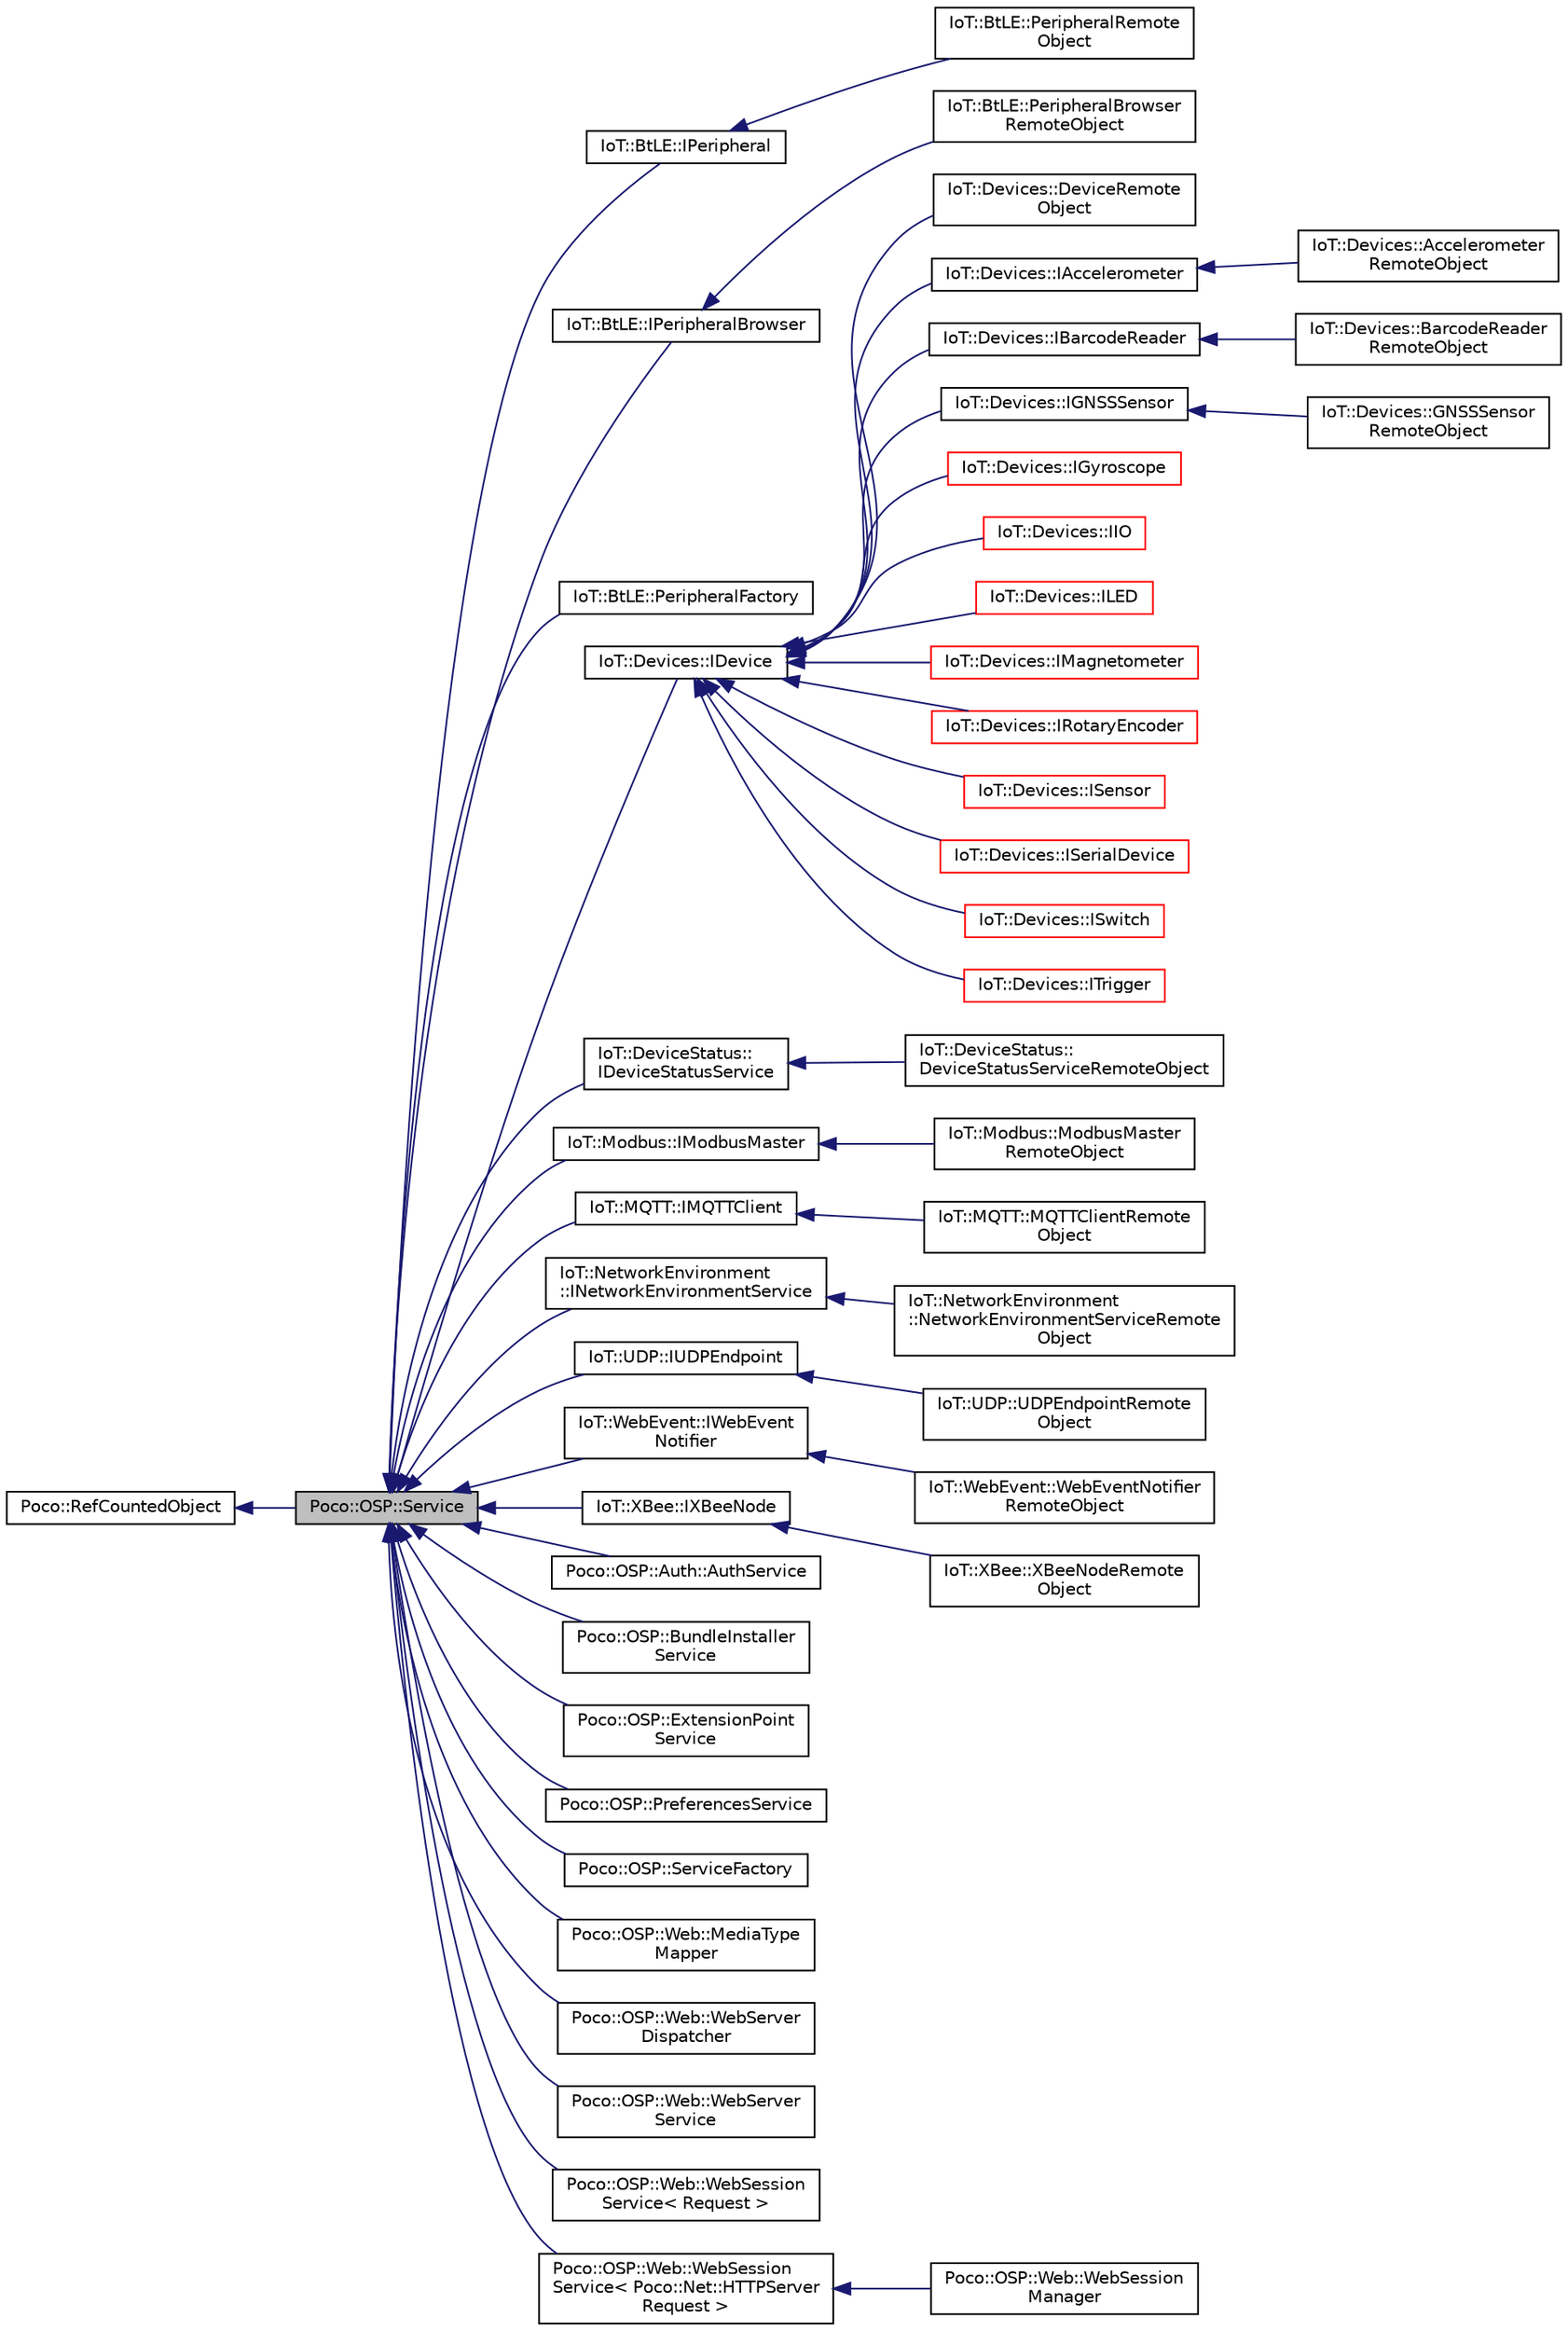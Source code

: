 digraph "Poco::OSP::Service"
{
 // LATEX_PDF_SIZE
  edge [fontname="Helvetica",fontsize="10",labelfontname="Helvetica",labelfontsize="10"];
  node [fontname="Helvetica",fontsize="10",shape=record];
  rankdir="LR";
  Node1 [label="Poco::OSP::Service",height=0.2,width=0.4,color="black", fillcolor="grey75", style="filled", fontcolor="black",tooltip=" "];
  Node2 -> Node1 [dir="back",color="midnightblue",fontsize="10",style="solid"];
  Node2 [label="Poco::RefCountedObject",height=0.2,width=0.4,color="black", fillcolor="white", style="filled",URL="$classPoco_1_1RefCountedObject.html",tooltip=" "];
  Node1 -> Node3 [dir="back",color="midnightblue",fontsize="10",style="solid"];
  Node3 [label="IoT::BtLE::IPeripheral",height=0.2,width=0.4,color="black", fillcolor="white", style="filled",URL="$classIoT_1_1BtLE_1_1IPeripheral.html",tooltip=" "];
  Node3 -> Node4 [dir="back",color="midnightblue",fontsize="10",style="solid"];
  Node4 [label="IoT::BtLE::PeripheralRemote\lObject",height=0.2,width=0.4,color="black", fillcolor="white", style="filled",URL="$classIoT_1_1BtLE_1_1PeripheralRemoteObject.html",tooltip=" "];
  Node1 -> Node5 [dir="back",color="midnightblue",fontsize="10",style="solid"];
  Node5 [label="IoT::BtLE::IPeripheralBrowser",height=0.2,width=0.4,color="black", fillcolor="white", style="filled",URL="$classIoT_1_1BtLE_1_1IPeripheralBrowser.html",tooltip="This class provides browsing for available Bluetooth LE devices."];
  Node5 -> Node6 [dir="back",color="midnightblue",fontsize="10",style="solid"];
  Node6 [label="IoT::BtLE::PeripheralBrowser\lRemoteObject",height=0.2,width=0.4,color="black", fillcolor="white", style="filled",URL="$classIoT_1_1BtLE_1_1PeripheralBrowserRemoteObject.html",tooltip="This class provides browsing for available Bluetooth LE devices."];
  Node1 -> Node7 [dir="back",color="midnightblue",fontsize="10",style="solid"];
  Node7 [label="IoT::BtLE::PeripheralFactory",height=0.2,width=0.4,color="black", fillcolor="white", style="filled",URL="$classIoT_1_1BtLE_1_1PeripheralFactory.html",tooltip=" "];
  Node1 -> Node8 [dir="back",color="midnightblue",fontsize="10",style="solid"];
  Node8 [label="IoT::Devices::IDevice",height=0.2,width=0.4,color="black", fillcolor="white", style="filled",URL="$classIoT_1_1Devices_1_1IDevice.html",tooltip=" "];
  Node8 -> Node9 [dir="back",color="midnightblue",fontsize="10",style="solid"];
  Node9 [label="IoT::Devices::DeviceRemote\lObject",height=0.2,width=0.4,color="black", fillcolor="white", style="filled",URL="$classIoT_1_1Devices_1_1DeviceRemoteObject.html",tooltip=" "];
  Node8 -> Node10 [dir="back",color="midnightblue",fontsize="10",style="solid"];
  Node10 [label="IoT::Devices::IAccelerometer",height=0.2,width=0.4,color="black", fillcolor="white", style="filled",URL="$classIoT_1_1Devices_1_1IAccelerometer.html",tooltip="The interface for three-axis Accelerometers."];
  Node10 -> Node11 [dir="back",color="midnightblue",fontsize="10",style="solid"];
  Node11 [label="IoT::Devices::Accelerometer\lRemoteObject",height=0.2,width=0.4,color="black", fillcolor="white", style="filled",URL="$classIoT_1_1Devices_1_1AccelerometerRemoteObject.html",tooltip="The interface for three-axis Accelerometers."];
  Node8 -> Node12 [dir="back",color="midnightblue",fontsize="10",style="solid"];
  Node12 [label="IoT::Devices::IBarcodeReader",height=0.2,width=0.4,color="black", fillcolor="white", style="filled",URL="$classIoT_1_1Devices_1_1IBarcodeReader.html",tooltip=" "];
  Node12 -> Node13 [dir="back",color="midnightblue",fontsize="10",style="solid"];
  Node13 [label="IoT::Devices::BarcodeReader\lRemoteObject",height=0.2,width=0.4,color="black", fillcolor="white", style="filled",URL="$classIoT_1_1Devices_1_1BarcodeReaderRemoteObject.html",tooltip=" "];
  Node8 -> Node14 [dir="back",color="midnightblue",fontsize="10",style="solid"];
  Node14 [label="IoT::Devices::IGNSSSensor",height=0.2,width=0.4,color="black", fillcolor="white", style="filled",URL="$classIoT_1_1Devices_1_1IGNSSSensor.html",tooltip=" "];
  Node14 -> Node15 [dir="back",color="midnightblue",fontsize="10",style="solid"];
  Node15 [label="IoT::Devices::GNSSSensor\lRemoteObject",height=0.2,width=0.4,color="black", fillcolor="white", style="filled",URL="$classIoT_1_1Devices_1_1GNSSSensorRemoteObject.html",tooltip=" "];
  Node8 -> Node16 [dir="back",color="midnightblue",fontsize="10",style="solid"];
  Node16 [label="IoT::Devices::IGyroscope",height=0.2,width=0.4,color="red", fillcolor="white", style="filled",URL="$classIoT_1_1Devices_1_1IGyroscope.html",tooltip="The interface for three-axis Gyroscopes."];
  Node8 -> Node18 [dir="back",color="midnightblue",fontsize="10",style="solid"];
  Node18 [label="IoT::Devices::IIO",height=0.2,width=0.4,color="red", fillcolor="white", style="filled",URL="$classIoT_1_1Devices_1_1IIO.html",tooltip=" "];
  Node8 -> Node20 [dir="back",color="midnightblue",fontsize="10",style="solid"];
  Node20 [label="IoT::Devices::ILED",height=0.2,width=0.4,color="red", fillcolor="white", style="filled",URL="$classIoT_1_1Devices_1_1ILED.html",tooltip=" "];
  Node8 -> Node22 [dir="back",color="midnightblue",fontsize="10",style="solid"];
  Node22 [label="IoT::Devices::IMagnetometer",height=0.2,width=0.4,color="red", fillcolor="white", style="filled",URL="$classIoT_1_1Devices_1_1IMagnetometer.html",tooltip="The interface for three-axis Magnetometers."];
  Node8 -> Node24 [dir="back",color="midnightblue",fontsize="10",style="solid"];
  Node24 [label="IoT::Devices::IRotaryEncoder",height=0.2,width=0.4,color="red", fillcolor="white", style="filled",URL="$classIoT_1_1Devices_1_1IRotaryEncoder.html",tooltip="A rotary encoder with an optional push button."];
  Node8 -> Node26 [dir="back",color="midnightblue",fontsize="10",style="solid"];
  Node26 [label="IoT::Devices::ISensor",height=0.2,width=0.4,color="red", fillcolor="white", style="filled",URL="$classIoT_1_1Devices_1_1ISensor.html",tooltip=" "];
  Node8 -> Node28 [dir="back",color="midnightblue",fontsize="10",style="solid"];
  Node28 [label="IoT::Devices::ISerialDevice",height=0.2,width=0.4,color="red", fillcolor="white", style="filled",URL="$classIoT_1_1Devices_1_1ISerialDevice.html",tooltip=" "];
  Node8 -> Node30 [dir="back",color="midnightblue",fontsize="10",style="solid"];
  Node30 [label="IoT::Devices::ISwitch",height=0.2,width=0.4,color="red", fillcolor="white", style="filled",URL="$classIoT_1_1Devices_1_1ISwitch.html",tooltip=" "];
  Node8 -> Node32 [dir="back",color="midnightblue",fontsize="10",style="solid"];
  Node32 [label="IoT::Devices::ITrigger",height=0.2,width=0.4,color="red", fillcolor="white", style="filled",URL="$classIoT_1_1Devices_1_1ITrigger.html",tooltip=" "];
  Node1 -> Node34 [dir="back",color="midnightblue",fontsize="10",style="solid"];
  Node34 [label="IoT::DeviceStatus::\lIDeviceStatusService",height=0.2,width=0.4,color="black", fillcolor="white", style="filled",URL="$classIoT_1_1DeviceStatus_1_1IDeviceStatusService.html",tooltip=" "];
  Node34 -> Node35 [dir="back",color="midnightblue",fontsize="10",style="solid"];
  Node35 [label="IoT::DeviceStatus::\lDeviceStatusServiceRemoteObject",height=0.2,width=0.4,color="black", fillcolor="white", style="filled",URL="$classIoT_1_1DeviceStatus_1_1DeviceStatusServiceRemoteObject.html",tooltip=" "];
  Node1 -> Node36 [dir="back",color="midnightblue",fontsize="10",style="solid"];
  Node36 [label="IoT::Modbus::IModbusMaster",height=0.2,width=0.4,color="black", fillcolor="white", style="filled",URL="$classIoT_1_1Modbus_1_1IModbusMaster.html",tooltip=" "];
  Node36 -> Node37 [dir="back",color="midnightblue",fontsize="10",style="solid"];
  Node37 [label="IoT::Modbus::ModbusMaster\lRemoteObject",height=0.2,width=0.4,color="black", fillcolor="white", style="filled",URL="$classIoT_1_1Modbus_1_1ModbusMasterRemoteObject.html",tooltip=" "];
  Node1 -> Node38 [dir="back",color="midnightblue",fontsize="10",style="solid"];
  Node38 [label="IoT::MQTT::IMQTTClient",height=0.2,width=0.4,color="black", fillcolor="white", style="filled",URL="$classIoT_1_1MQTT_1_1IMQTTClient.html",tooltip=" "];
  Node38 -> Node39 [dir="back",color="midnightblue",fontsize="10",style="solid"];
  Node39 [label="IoT::MQTT::MQTTClientRemote\lObject",height=0.2,width=0.4,color="black", fillcolor="white", style="filled",URL="$classIoT_1_1MQTT_1_1MQTTClientRemoteObject.html",tooltip=" "];
  Node1 -> Node40 [dir="back",color="midnightblue",fontsize="10",style="solid"];
  Node40 [label="IoT::NetworkEnvironment\l::INetworkEnvironmentService",height=0.2,width=0.4,color="black", fillcolor="white", style="filled",URL="$classIoT_1_1NetworkEnvironment_1_1INetworkEnvironmentService.html",tooltip=" "];
  Node40 -> Node41 [dir="back",color="midnightblue",fontsize="10",style="solid"];
  Node41 [label="IoT::NetworkEnvironment\l::NetworkEnvironmentServiceRemote\lObject",height=0.2,width=0.4,color="black", fillcolor="white", style="filled",URL="$classIoT_1_1NetworkEnvironment_1_1NetworkEnvironmentServiceRemoteObject.html",tooltip=" "];
  Node1 -> Node42 [dir="back",color="midnightblue",fontsize="10",style="solid"];
  Node42 [label="IoT::UDP::IUDPEndpoint",height=0.2,width=0.4,color="black", fillcolor="white", style="filled",URL="$classIoT_1_1UDP_1_1IUDPEndpoint.html",tooltip="The UDPEndpoint is used to receive and send UDP packets."];
  Node42 -> Node43 [dir="back",color="midnightblue",fontsize="10",style="solid"];
  Node43 [label="IoT::UDP::UDPEndpointRemote\lObject",height=0.2,width=0.4,color="black", fillcolor="white", style="filled",URL="$classIoT_1_1UDP_1_1UDPEndpointRemoteObject.html",tooltip="The UDPEndpoint is used to receive and send UDP packets."];
  Node1 -> Node44 [dir="back",color="midnightblue",fontsize="10",style="solid"];
  Node44 [label="IoT::WebEvent::IWebEvent\lNotifier",height=0.2,width=0.4,color="black", fillcolor="white", style="filled",URL="$classIoT_1_1WebEvent_1_1IWebEventNotifier.html",tooltip=" "];
  Node44 -> Node45 [dir="back",color="midnightblue",fontsize="10",style="solid"];
  Node45 [label="IoT::WebEvent::WebEventNotifier\lRemoteObject",height=0.2,width=0.4,color="black", fillcolor="white", style="filled",URL="$classIoT_1_1WebEvent_1_1WebEventNotifierRemoteObject.html",tooltip=" "];
  Node1 -> Node46 [dir="back",color="midnightblue",fontsize="10",style="solid"];
  Node46 [label="IoT::XBee::IXBeeNode",height=0.2,width=0.4,color="black", fillcolor="white", style="filled",URL="$classIoT_1_1XBee_1_1IXBeeNode.html",tooltip=" "];
  Node46 -> Node47 [dir="back",color="midnightblue",fontsize="10",style="solid"];
  Node47 [label="IoT::XBee::XBeeNodeRemote\lObject",height=0.2,width=0.4,color="black", fillcolor="white", style="filled",URL="$classIoT_1_1XBee_1_1XBeeNodeRemoteObject.html",tooltip=" "];
  Node1 -> Node48 [dir="back",color="midnightblue",fontsize="10",style="solid"];
  Node48 [label="Poco::OSP::Auth::AuthService",height=0.2,width=0.4,color="black", fillcolor="white", style="filled",URL="$classPoco_1_1OSP_1_1Auth_1_1AuthService.html",tooltip=" "];
  Node1 -> Node49 [dir="back",color="midnightblue",fontsize="10",style="solid"];
  Node49 [label="Poco::OSP::BundleInstaller\lService",height=0.2,width=0.4,color="black", fillcolor="white", style="filled",URL="$classPoco_1_1OSP_1_1BundleInstallerService.html",tooltip=" "];
  Node1 -> Node50 [dir="back",color="midnightblue",fontsize="10",style="solid"];
  Node50 [label="Poco::OSP::ExtensionPoint\lService",height=0.2,width=0.4,color="black", fillcolor="white", style="filled",URL="$classPoco_1_1OSP_1_1ExtensionPointService.html",tooltip=" "];
  Node1 -> Node51 [dir="back",color="midnightblue",fontsize="10",style="solid"];
  Node51 [label="Poco::OSP::PreferencesService",height=0.2,width=0.4,color="black", fillcolor="white", style="filled",URL="$classPoco_1_1OSP_1_1PreferencesService.html",tooltip=" "];
  Node1 -> Node52 [dir="back",color="midnightblue",fontsize="10",style="solid"];
  Node52 [label="Poco::OSP::ServiceFactory",height=0.2,width=0.4,color="black", fillcolor="white", style="filled",URL="$classPoco_1_1OSP_1_1ServiceFactory.html",tooltip=" "];
  Node1 -> Node53 [dir="back",color="midnightblue",fontsize="10",style="solid"];
  Node53 [label="Poco::OSP::Web::MediaType\lMapper",height=0.2,width=0.4,color="black", fillcolor="white", style="filled",URL="$classPoco_1_1OSP_1_1Web_1_1MediaTypeMapper.html",tooltip=" "];
  Node1 -> Node54 [dir="back",color="midnightblue",fontsize="10",style="solid"];
  Node54 [label="Poco::OSP::Web::WebServer\lDispatcher",height=0.2,width=0.4,color="black", fillcolor="white", style="filled",URL="$classPoco_1_1OSP_1_1Web_1_1WebServerDispatcher.html",tooltip=" "];
  Node1 -> Node55 [dir="back",color="midnightblue",fontsize="10",style="solid"];
  Node55 [label="Poco::OSP::Web::WebServer\lService",height=0.2,width=0.4,color="black", fillcolor="white", style="filled",URL="$classPoco_1_1OSP_1_1Web_1_1WebServerService.html",tooltip=" "];
  Node1 -> Node56 [dir="back",color="midnightblue",fontsize="10",style="solid"];
  Node56 [label="Poco::OSP::Web::WebSession\lService\< Request \>",height=0.2,width=0.4,color="black", fillcolor="white", style="filled",URL="$classPoco_1_1OSP_1_1Web_1_1WebSessionService.html",tooltip=" "];
  Node1 -> Node57 [dir="back",color="midnightblue",fontsize="10",style="solid"];
  Node57 [label="Poco::OSP::Web::WebSession\lService\< Poco::Net::HTTPServer\lRequest \>",height=0.2,width=0.4,color="black", fillcolor="white", style="filled",URL="$classPoco_1_1OSP_1_1Web_1_1WebSessionService.html",tooltip=" "];
  Node57 -> Node58 [dir="back",color="midnightblue",fontsize="10",style="solid"];
  Node58 [label="Poco::OSP::Web::WebSession\lManager",height=0.2,width=0.4,color="black", fillcolor="white", style="filled",URL="$classPoco_1_1OSP_1_1Web_1_1WebSessionManager.html",tooltip=" "];
}
